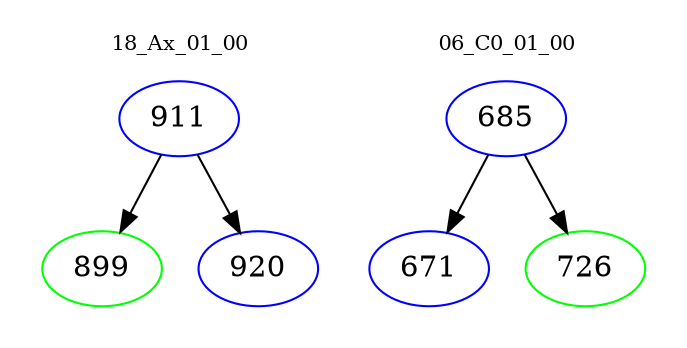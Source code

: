 digraph{
subgraph cluster_0 {
color = white
label = "18_Ax_01_00";
fontsize=10;
T0_911 [label="911", color="blue"]
T0_911 -> T0_899 [color="black"]
T0_899 [label="899", color="green"]
T0_911 -> T0_920 [color="black"]
T0_920 [label="920", color="blue"]
}
subgraph cluster_1 {
color = white
label = "06_C0_01_00";
fontsize=10;
T1_685 [label="685", color="blue"]
T1_685 -> T1_671 [color="black"]
T1_671 [label="671", color="blue"]
T1_685 -> T1_726 [color="black"]
T1_726 [label="726", color="green"]
}
}
